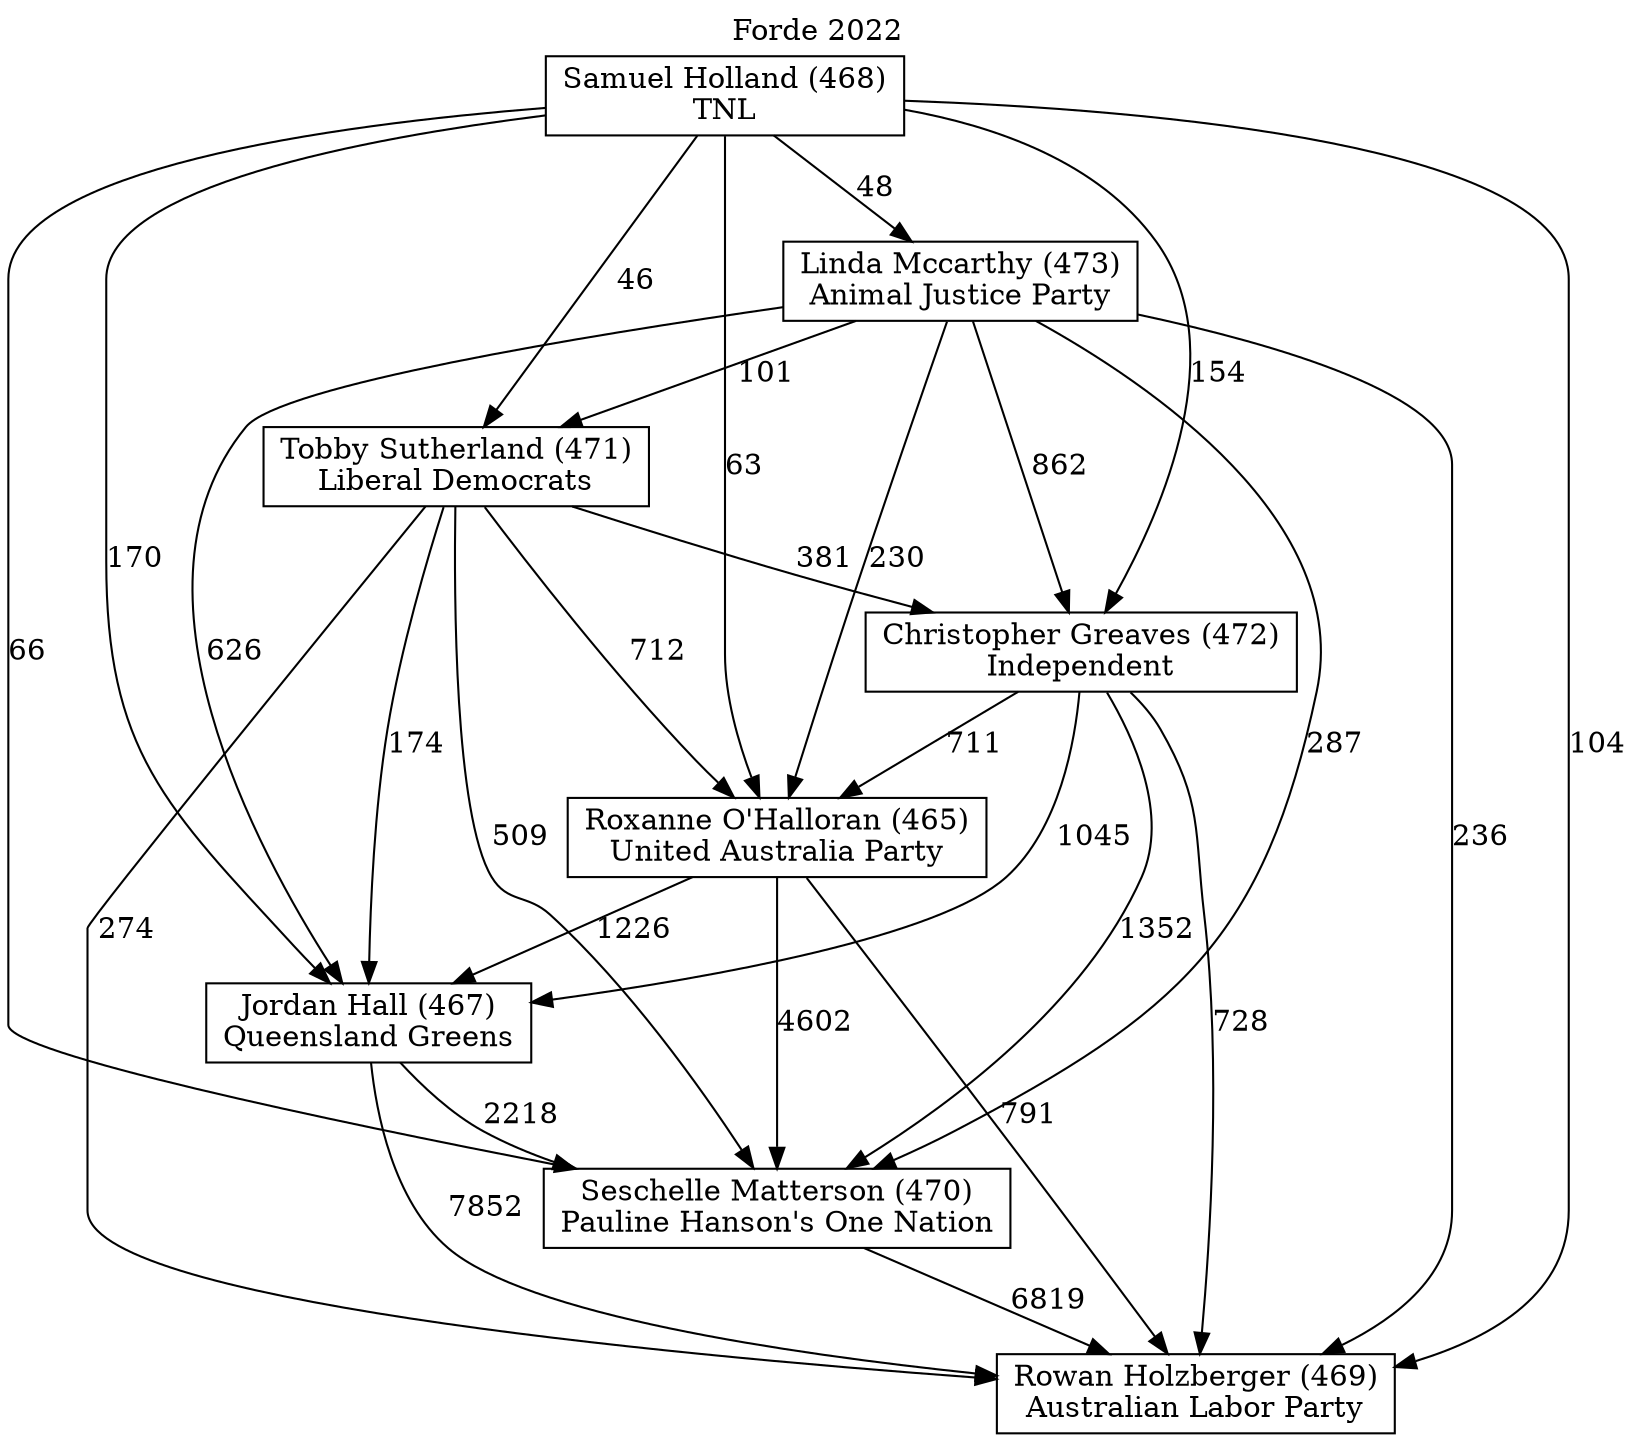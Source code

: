 // House preference flow
digraph "Rowan Holzberger (469)_Forde_2022" {
	graph [label="Forde 2022" labelloc=t mclimit=10]
	node [shape=box]
	"Christopher Greaves (472)" [label="Christopher Greaves (472)
Independent"]
	"Jordan Hall (467)" [label="Jordan Hall (467)
Queensland Greens"]
	"Linda Mccarthy (473)" [label="Linda Mccarthy (473)
Animal Justice Party"]
	"Rowan Holzberger (469)" [label="Rowan Holzberger (469)
Australian Labor Party"]
	"Roxanne O'Halloran (465)" [label="Roxanne O'Halloran (465)
United Australia Party"]
	"Samuel Holland (468)" [label="Samuel Holland (468)
TNL"]
	"Seschelle Matterson (470)" [label="Seschelle Matterson (470)
Pauline Hanson's One Nation"]
	"Tobby Sutherland (471)" [label="Tobby Sutherland (471)
Liberal Democrats"]
	"Christopher Greaves (472)" -> "Jordan Hall (467)" [label=1045]
	"Christopher Greaves (472)" -> "Rowan Holzberger (469)" [label=728]
	"Christopher Greaves (472)" -> "Roxanne O'Halloran (465)" [label=711]
	"Christopher Greaves (472)" -> "Seschelle Matterson (470)" [label=1352]
	"Jordan Hall (467)" -> "Rowan Holzberger (469)" [label=7852]
	"Jordan Hall (467)" -> "Seschelle Matterson (470)" [label=2218]
	"Linda Mccarthy (473)" -> "Christopher Greaves (472)" [label=862]
	"Linda Mccarthy (473)" -> "Jordan Hall (467)" [label=626]
	"Linda Mccarthy (473)" -> "Rowan Holzberger (469)" [label=236]
	"Linda Mccarthy (473)" -> "Roxanne O'Halloran (465)" [label=230]
	"Linda Mccarthy (473)" -> "Seschelle Matterson (470)" [label=287]
	"Linda Mccarthy (473)" -> "Tobby Sutherland (471)" [label=101]
	"Roxanne O'Halloran (465)" -> "Jordan Hall (467)" [label=1226]
	"Roxanne O'Halloran (465)" -> "Rowan Holzberger (469)" [label=791]
	"Roxanne O'Halloran (465)" -> "Seschelle Matterson (470)" [label=4602]
	"Samuel Holland (468)" -> "Christopher Greaves (472)" [label=154]
	"Samuel Holland (468)" -> "Jordan Hall (467)" [label=170]
	"Samuel Holland (468)" -> "Linda Mccarthy (473)" [label=48]
	"Samuel Holland (468)" -> "Rowan Holzberger (469)" [label=104]
	"Samuel Holland (468)" -> "Roxanne O'Halloran (465)" [label=63]
	"Samuel Holland (468)" -> "Seschelle Matterson (470)" [label=66]
	"Samuel Holland (468)" -> "Tobby Sutherland (471)" [label=46]
	"Seschelle Matterson (470)" -> "Rowan Holzberger (469)" [label=6819]
	"Tobby Sutherland (471)" -> "Christopher Greaves (472)" [label=381]
	"Tobby Sutherland (471)" -> "Jordan Hall (467)" [label=174]
	"Tobby Sutherland (471)" -> "Rowan Holzberger (469)" [label=274]
	"Tobby Sutherland (471)" -> "Roxanne O'Halloran (465)" [label=712]
	"Tobby Sutherland (471)" -> "Seschelle Matterson (470)" [label=509]
}
